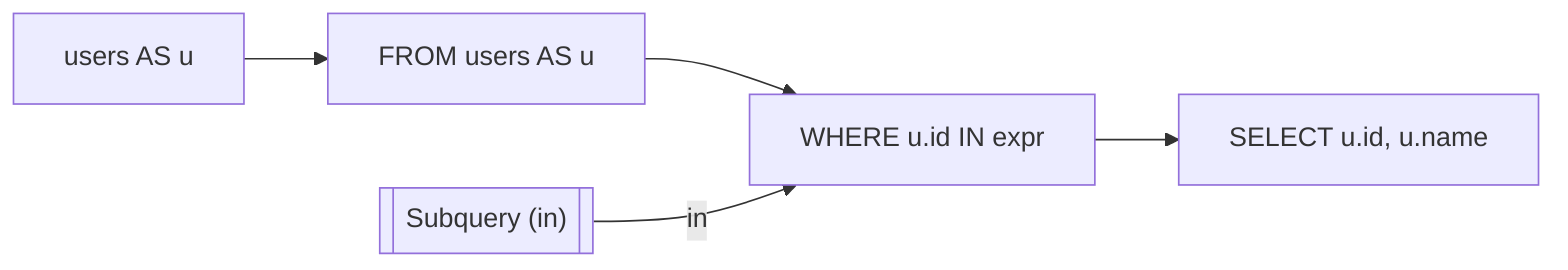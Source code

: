flowchart LR
    node_0[users AS u]
    node_1[FROM users AS u]
    node_2["WHERE u.id IN expr"]
    node_3[["Subquery (in)"]]
    node_4["SELECT u.id, u.name"]
    node_0 --> node_1
    node_1 --> node_2
    node_3 -->|in| node_2
    node_2 --> node_4